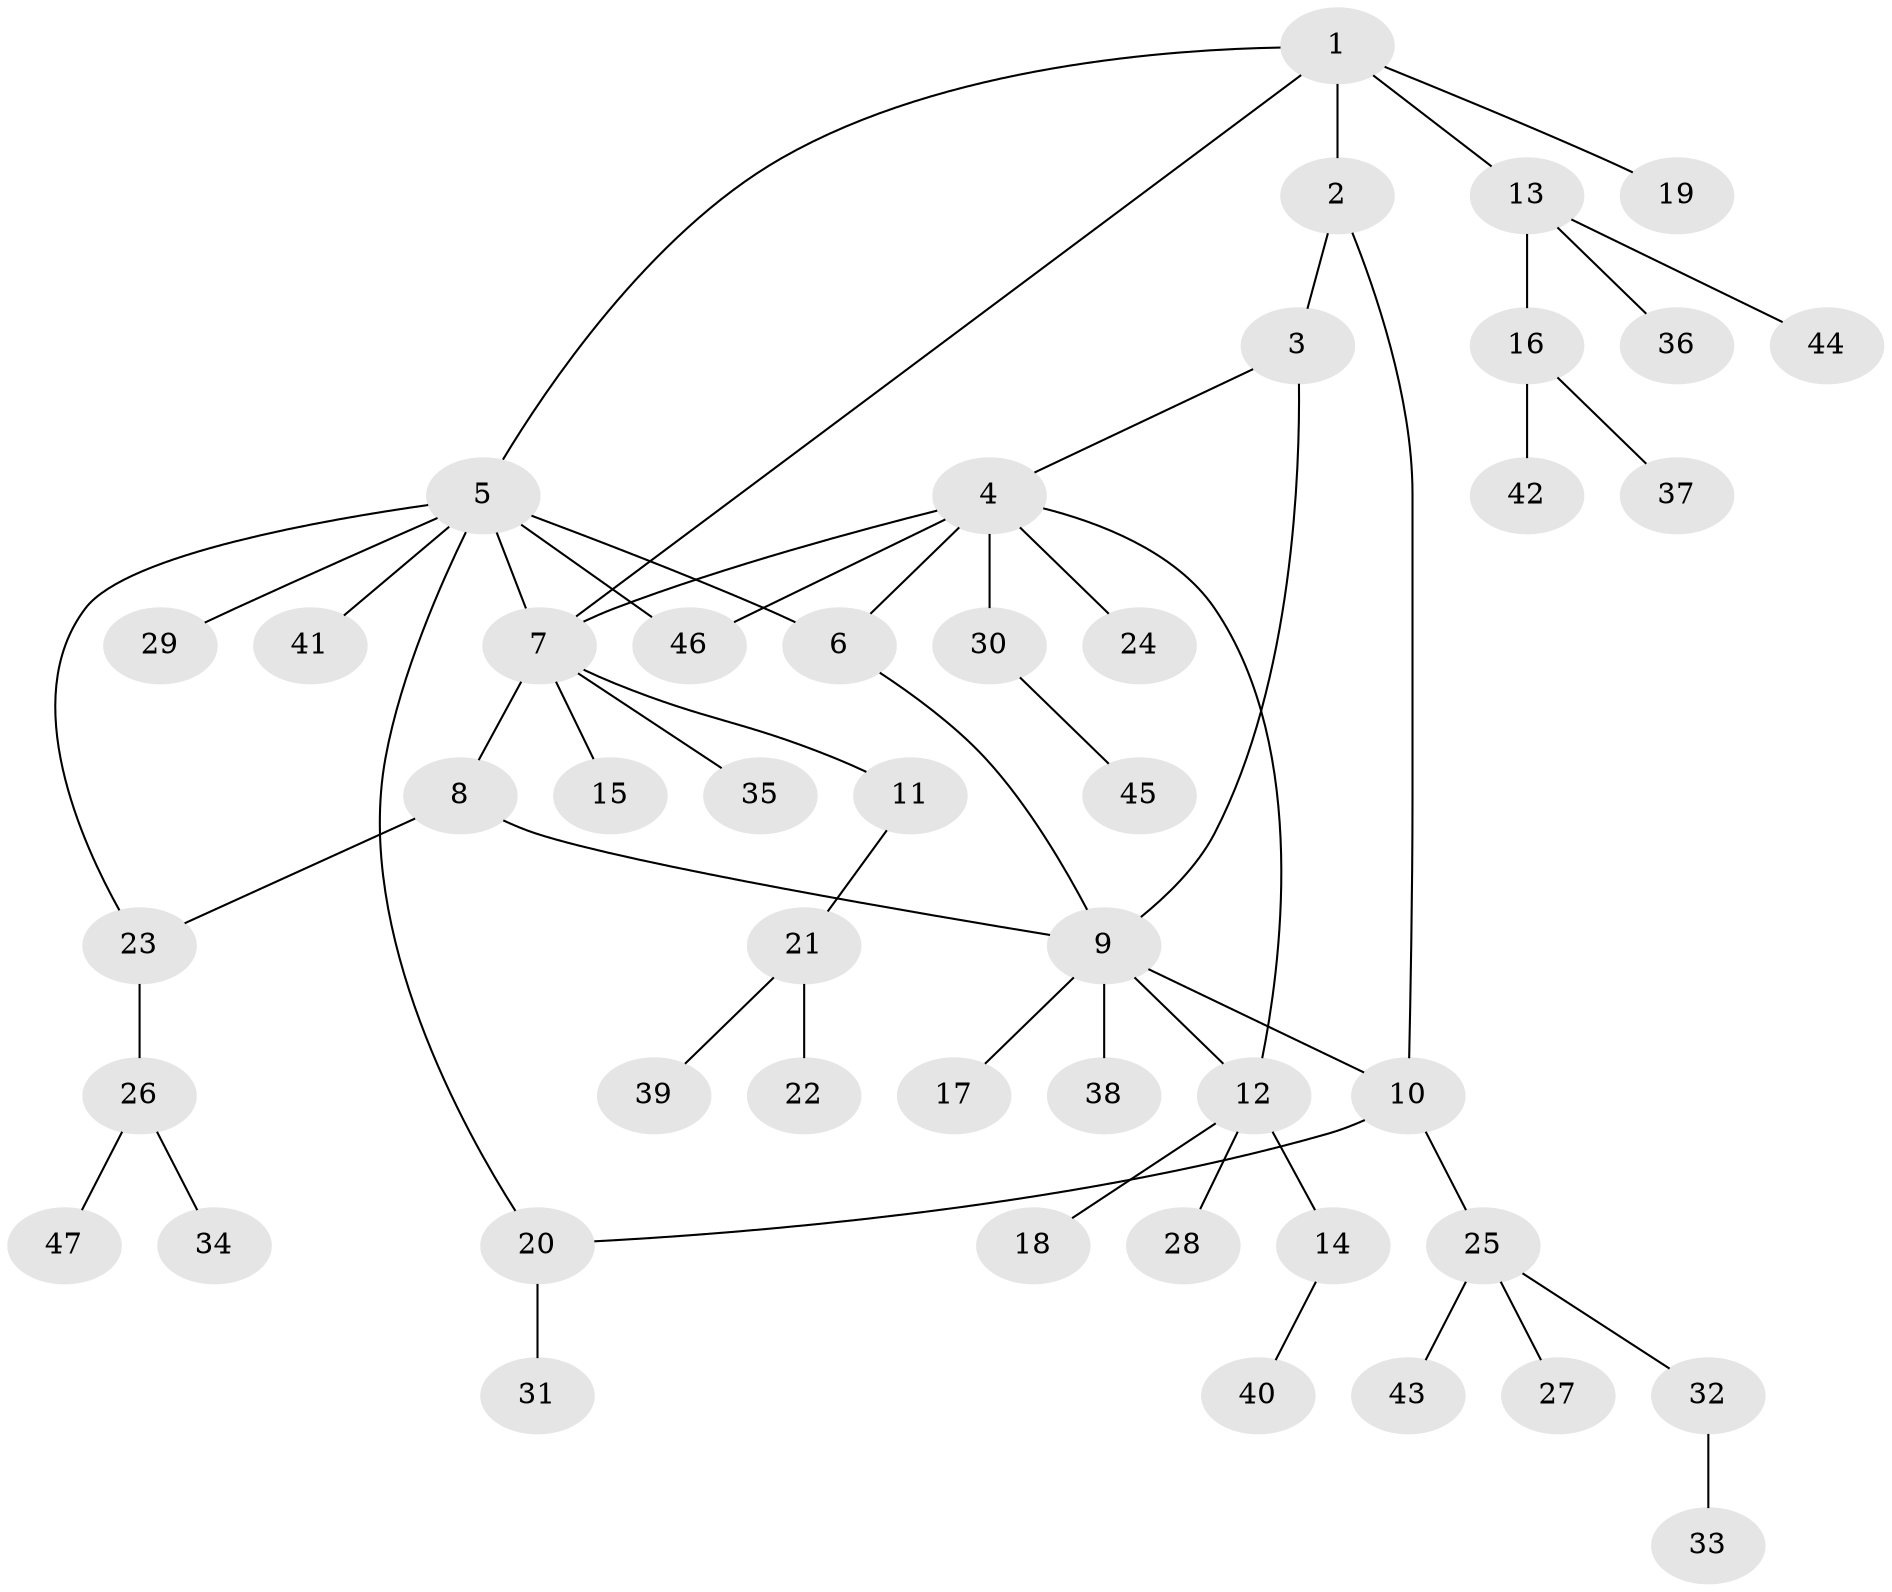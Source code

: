 // Generated by graph-tools (version 1.1) at 2025/16/03/09/25 04:16:11]
// undirected, 47 vertices, 56 edges
graph export_dot {
graph [start="1"]
  node [color=gray90,style=filled];
  1;
  2;
  3;
  4;
  5;
  6;
  7;
  8;
  9;
  10;
  11;
  12;
  13;
  14;
  15;
  16;
  17;
  18;
  19;
  20;
  21;
  22;
  23;
  24;
  25;
  26;
  27;
  28;
  29;
  30;
  31;
  32;
  33;
  34;
  35;
  36;
  37;
  38;
  39;
  40;
  41;
  42;
  43;
  44;
  45;
  46;
  47;
  1 -- 2;
  1 -- 5;
  1 -- 7;
  1 -- 13;
  1 -- 19;
  2 -- 3;
  2 -- 10;
  3 -- 4;
  3 -- 9;
  4 -- 6;
  4 -- 7;
  4 -- 12;
  4 -- 24;
  4 -- 30;
  4 -- 46;
  5 -- 6;
  5 -- 7;
  5 -- 20;
  5 -- 23;
  5 -- 29;
  5 -- 41;
  5 -- 46;
  6 -- 9;
  7 -- 8;
  7 -- 11;
  7 -- 15;
  7 -- 35;
  8 -- 9;
  8 -- 23;
  9 -- 10;
  9 -- 12;
  9 -- 17;
  9 -- 38;
  10 -- 20;
  10 -- 25;
  11 -- 21;
  12 -- 14;
  12 -- 18;
  12 -- 28;
  13 -- 16;
  13 -- 36;
  13 -- 44;
  14 -- 40;
  16 -- 37;
  16 -- 42;
  20 -- 31;
  21 -- 22;
  21 -- 39;
  23 -- 26;
  25 -- 27;
  25 -- 32;
  25 -- 43;
  26 -- 34;
  26 -- 47;
  30 -- 45;
  32 -- 33;
}

